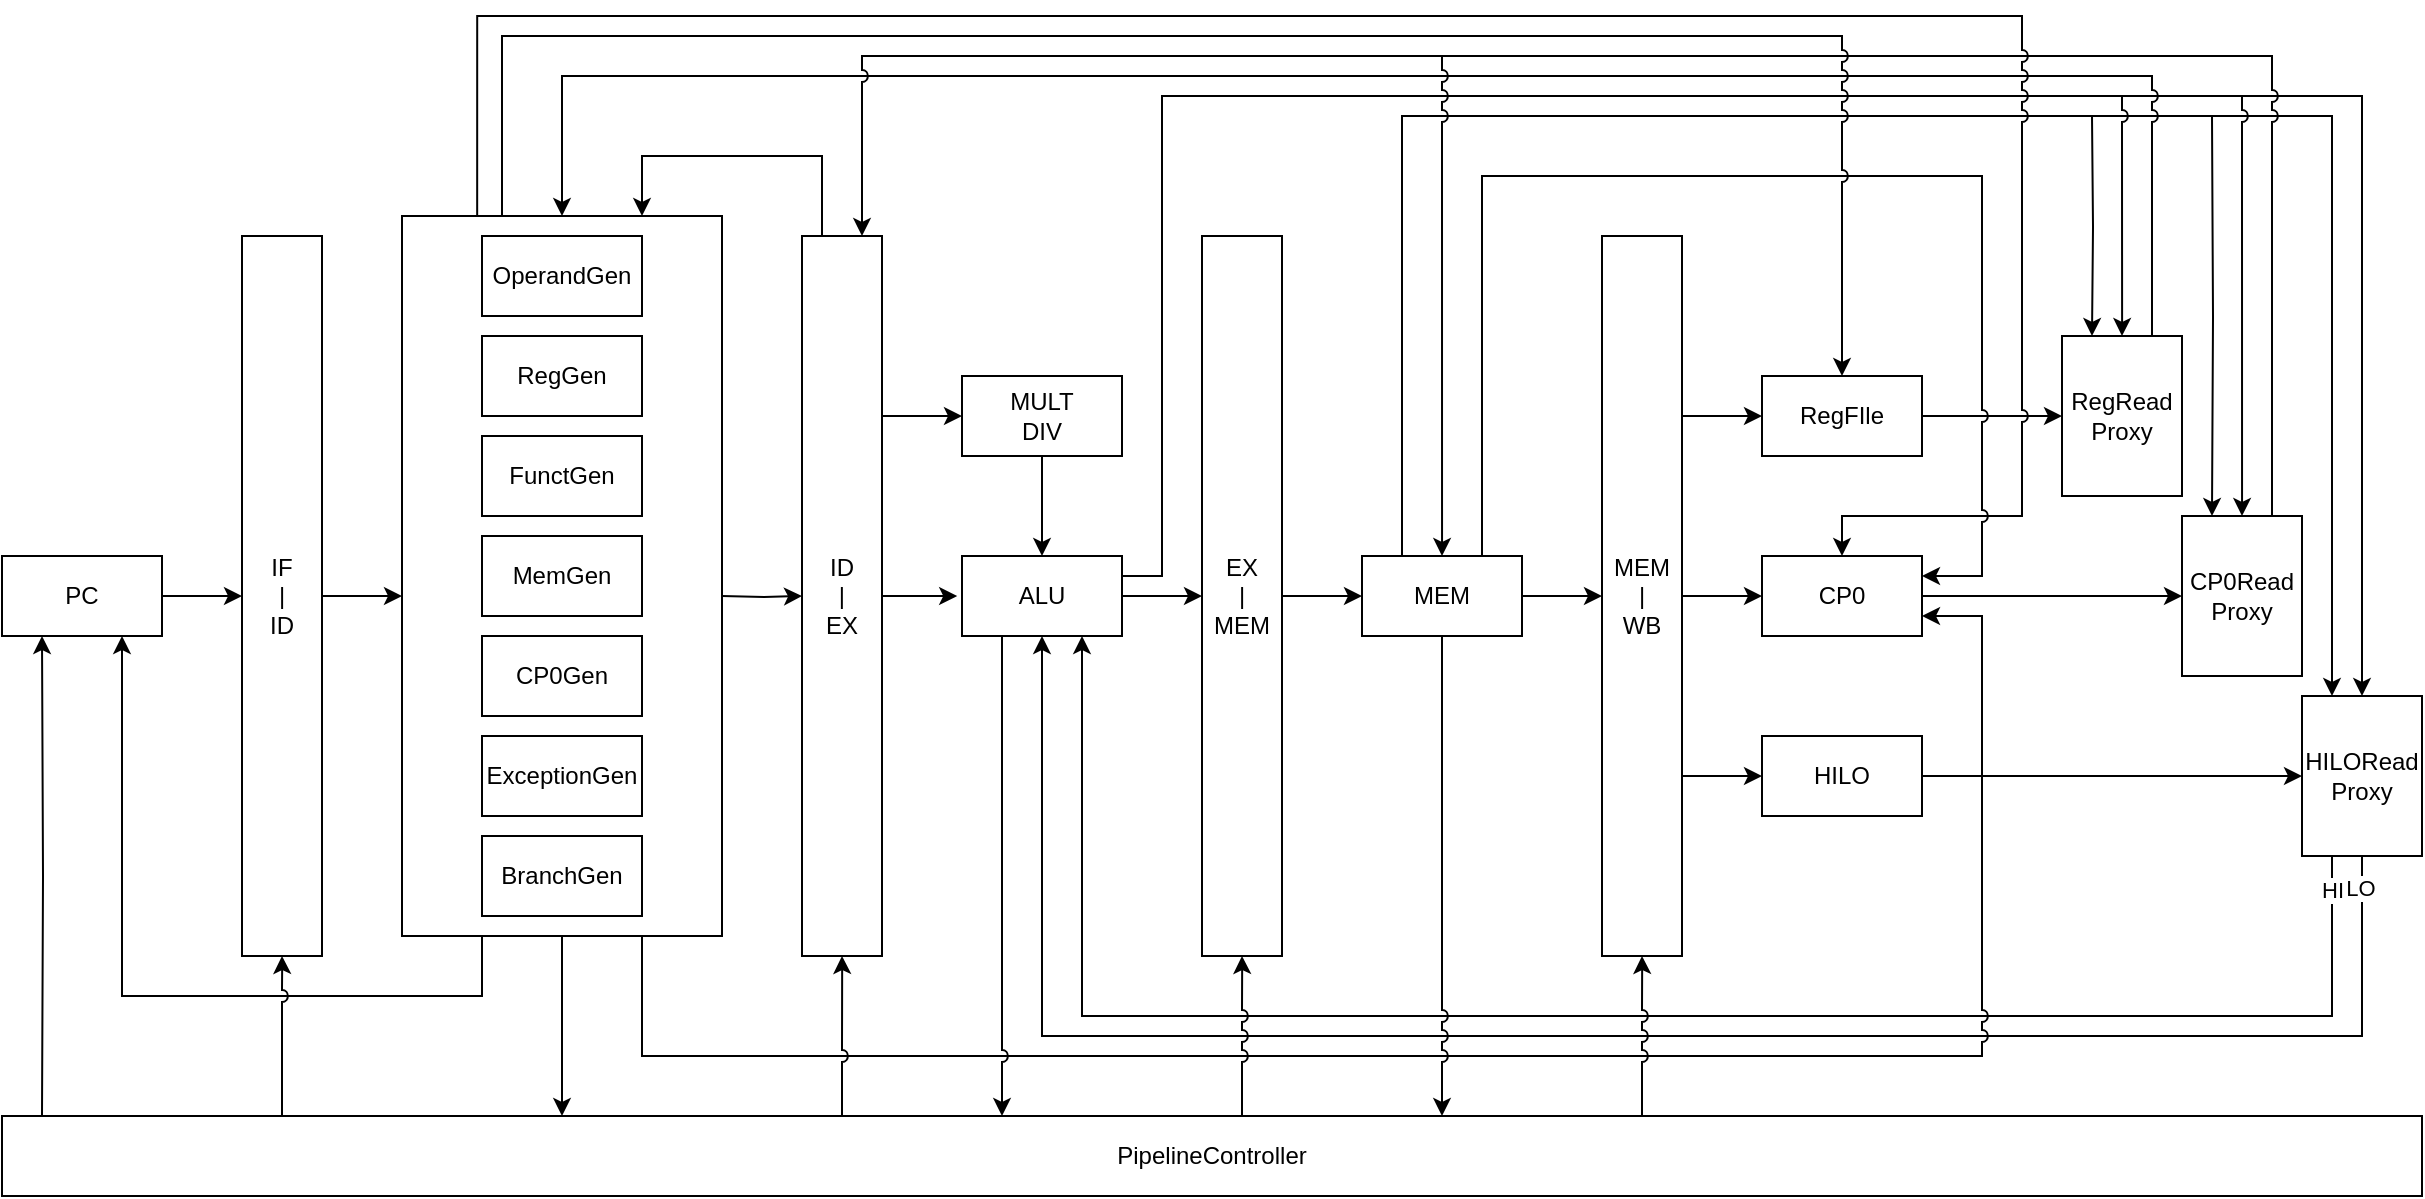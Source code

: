 <mxfile version="14.4.3" type="github">
  <diagram id="Vwi1EXBxK2TPIhp4Lb0i" name="Page-1">
    <mxGraphModel dx="604" dy="556" grid="1" gridSize="10" guides="1" tooltips="1" connect="1" arrows="1" fold="1" page="1" pageScale="1" pageWidth="1654" pageHeight="1169" math="0" shadow="0">
      <root>
        <mxCell id="0" />
        <mxCell id="1" parent="0" />
        <mxCell id="4f49OWtmn93uGcDpgc6W-15" value="" style="endArrow=none;html=1;" edge="1" parent="1">
          <mxGeometry width="50" height="50" relative="1" as="geometry">
            <mxPoint x="1340" y="210" as="sourcePoint" />
            <mxPoint x="1400" y="210" as="targetPoint" />
          </mxGeometry>
        </mxCell>
        <mxCell id="4f49OWtmn93uGcDpgc6W-16" value="" style="endArrow=none;html=1;" edge="1" parent="1">
          <mxGeometry width="50" height="50" relative="1" as="geometry">
            <mxPoint x="1325" y="220" as="sourcePoint" />
            <mxPoint x="1385" y="220" as="targetPoint" />
          </mxGeometry>
        </mxCell>
        <mxCell id="4f49OWtmn93uGcDpgc6W-14" value="" style="endArrow=none;html=1;exitX=1;exitY=0.25;exitDx=0;exitDy=0;jumpStyle=arc;rounded=0;" edge="1" parent="1" source="MmGtoHiQ9Y3kxAFWbWzb-9">
          <mxGeometry width="50" height="50" relative="1" as="geometry">
            <mxPoint x="840" y="320" as="sourcePoint" />
            <mxPoint x="1341.333" y="210" as="targetPoint" />
            <Array as="points">
              <mxPoint x="860" y="450" />
              <mxPoint x="860" y="210" />
            </Array>
          </mxGeometry>
        </mxCell>
        <mxCell id="4f49OWtmn93uGcDpgc6W-13" value="" style="endArrow=none;html=1;exitX=0.25;exitY=0;exitDx=0;exitDy=0;rounded=0;" edge="1" parent="1" source="MmGtoHiQ9Y3kxAFWbWzb-10">
          <mxGeometry width="50" height="50" relative="1" as="geometry">
            <mxPoint x="975" y="440" as="sourcePoint" />
            <mxPoint x="1325" y="220" as="targetPoint" />
            <Array as="points">
              <mxPoint x="980" y="220" />
            </Array>
          </mxGeometry>
        </mxCell>
        <mxCell id="MmGtoHiQ9Y3kxAFWbWzb-74" style="edgeStyle=orthogonalEdgeStyle;rounded=0;orthogonalLoop=1;jettySize=auto;html=1;exitX=0.5;exitY=1;exitDx=0;exitDy=0;entryX=0.5;entryY=1;entryDx=0;entryDy=0;" parent="1" source="MmGtoHiQ9Y3kxAFWbWzb-53" target="MmGtoHiQ9Y3kxAFWbWzb-9" edge="1">
          <mxGeometry relative="1" as="geometry">
            <Array as="points">
              <mxPoint x="1460" y="680" />
              <mxPoint x="800" y="680" />
            </Array>
          </mxGeometry>
        </mxCell>
        <mxCell id="4f49OWtmn93uGcDpgc6W-23" value="LO" style="edgeLabel;html=1;align=center;verticalAlign=middle;resizable=0;points=[];" vertex="1" connectable="0" parent="MmGtoHiQ9Y3kxAFWbWzb-74">
          <mxGeometry x="-0.967" y="-1" relative="1" as="geometry">
            <mxPoint as="offset" />
          </mxGeometry>
        </mxCell>
        <mxCell id="MmGtoHiQ9Y3kxAFWbWzb-75" style="edgeStyle=orthogonalEdgeStyle;rounded=0;orthogonalLoop=1;jettySize=auto;html=1;exitX=0.25;exitY=1;exitDx=0;exitDy=0;entryX=0.75;entryY=1;entryDx=0;entryDy=0;" parent="1" source="MmGtoHiQ9Y3kxAFWbWzb-53" target="MmGtoHiQ9Y3kxAFWbWzb-9" edge="1">
          <mxGeometry relative="1" as="geometry">
            <Array as="points">
              <mxPoint x="1445" y="670" />
              <mxPoint x="820" y="670" />
            </Array>
          </mxGeometry>
        </mxCell>
        <mxCell id="4f49OWtmn93uGcDpgc6W-20" value="HI" style="edgeLabel;html=1;align=center;verticalAlign=middle;resizable=0;points=[];" vertex="1" connectable="0" parent="MmGtoHiQ9Y3kxAFWbWzb-75">
          <mxGeometry x="-0.962" relative="1" as="geometry">
            <mxPoint as="offset" />
          </mxGeometry>
        </mxCell>
        <mxCell id="MmGtoHiQ9Y3kxAFWbWzb-37" style="edgeStyle=orthogonalEdgeStyle;rounded=0;orthogonalLoop=1;jettySize=auto;html=1;entryX=0.75;entryY=1;entryDx=0;entryDy=0;" parent="1" source="4f49OWtmn93uGcDpgc6W-8" target="MmGtoHiQ9Y3kxAFWbWzb-2" edge="1">
          <mxGeometry relative="1" as="geometry">
            <Array as="points">
              <mxPoint x="520" y="660" />
              <mxPoint x="340" y="660" />
            </Array>
            <mxPoint x="500" y="650" as="sourcePoint" />
          </mxGeometry>
        </mxCell>
        <mxCell id="MmGtoHiQ9Y3kxAFWbWzb-41" style="edgeStyle=orthogonalEdgeStyle;rounded=0;orthogonalLoop=1;jettySize=auto;html=1;entryX=1;entryY=0.75;entryDx=0;entryDy=0;jumpStyle=arc;" parent="1" source="4f49OWtmn93uGcDpgc6W-8" target="MmGtoHiQ9Y3kxAFWbWzb-12" edge="1">
          <mxGeometry relative="1" as="geometry">
            <Array as="points">
              <mxPoint x="600" y="690" />
              <mxPoint x="1270" y="690" />
              <mxPoint x="1270" y="470" />
            </Array>
            <mxPoint x="620" y="670" as="sourcePoint" />
          </mxGeometry>
        </mxCell>
        <mxCell id="MmGtoHiQ9Y3kxAFWbWzb-76" style="edgeStyle=orthogonalEdgeStyle;rounded=0;orthogonalLoop=1;jettySize=auto;html=1;jumpStyle=arc;" parent="1" target="MmGtoHiQ9Y3kxAFWbWzb-53" edge="1">
          <mxGeometry relative="1" as="geometry">
            <Array as="points">
              <mxPoint x="1460" y="210" />
            </Array>
            <mxPoint x="1400" y="210" as="sourcePoint" />
          </mxGeometry>
        </mxCell>
        <mxCell id="MmGtoHiQ9Y3kxAFWbWzb-77" style="edgeStyle=orthogonalEdgeStyle;rounded=0;orthogonalLoop=1;jettySize=auto;html=1;entryX=0.25;entryY=0;entryDx=0;entryDy=0;endFill=1;snapToPoint=0;" parent="1" target="MmGtoHiQ9Y3kxAFWbWzb-53" edge="1">
          <mxGeometry relative="1" as="geometry">
            <Array as="points">
              <mxPoint x="1445" y="220" />
            </Array>
            <mxPoint x="1385" y="220" as="sourcePoint" />
          </mxGeometry>
        </mxCell>
        <mxCell id="MmGtoHiQ9Y3kxAFWbWzb-1" value="PipelineController" style="rounded=0;whiteSpace=wrap;html=1;direction=south;" parent="1" vertex="1">
          <mxGeometry x="280" y="720" width="1210" height="40" as="geometry" />
        </mxCell>
        <mxCell id="MmGtoHiQ9Y3kxAFWbWzb-15" style="edgeStyle=orthogonalEdgeStyle;rounded=0;orthogonalLoop=1;jettySize=auto;html=1;exitX=1;exitY=0.5;exitDx=0;exitDy=0;" parent="1" source="MmGtoHiQ9Y3kxAFWbWzb-2" target="MmGtoHiQ9Y3kxAFWbWzb-3" edge="1">
          <mxGeometry relative="1" as="geometry" />
        </mxCell>
        <mxCell id="MmGtoHiQ9Y3kxAFWbWzb-38" style="edgeStyle=orthogonalEdgeStyle;rounded=0;orthogonalLoop=1;jettySize=auto;html=1;entryX=0.25;entryY=1;entryDx=0;entryDy=0;" parent="1" target="MmGtoHiQ9Y3kxAFWbWzb-2" edge="1">
          <mxGeometry relative="1" as="geometry">
            <mxPoint x="300" y="720" as="sourcePoint" />
          </mxGeometry>
        </mxCell>
        <mxCell id="MmGtoHiQ9Y3kxAFWbWzb-2" value="PC" style="rounded=0;whiteSpace=wrap;html=1;" parent="1" vertex="1">
          <mxGeometry x="280" y="440" width="80" height="40" as="geometry" />
        </mxCell>
        <mxCell id="MmGtoHiQ9Y3kxAFWbWzb-16" style="edgeStyle=orthogonalEdgeStyle;rounded=0;orthogonalLoop=1;jettySize=auto;html=1;exitX=1;exitY=0.5;exitDx=0;exitDy=0;entryX=0;entryY=0.5;entryDx=0;entryDy=0;" parent="1" source="MmGtoHiQ9Y3kxAFWbWzb-3" edge="1">
          <mxGeometry relative="1" as="geometry">
            <mxPoint x="480" y="460" as="targetPoint" />
          </mxGeometry>
        </mxCell>
        <mxCell id="MmGtoHiQ9Y3kxAFWbWzb-28" style="edgeStyle=orthogonalEdgeStyle;rounded=0;orthogonalLoop=1;jettySize=auto;html=1;entryX=0.5;entryY=1;entryDx=0;entryDy=0;jumpStyle=arc;" parent="1" target="MmGtoHiQ9Y3kxAFWbWzb-3" edge="1">
          <mxGeometry relative="1" as="geometry">
            <mxPoint x="420" y="720" as="sourcePoint" />
          </mxGeometry>
        </mxCell>
        <mxCell id="MmGtoHiQ9Y3kxAFWbWzb-3" value="IF&lt;br&gt;|&lt;br&gt;ID" style="rounded=0;whiteSpace=wrap;html=1;" parent="1" vertex="1">
          <mxGeometry x="400" y="280" width="40" height="360" as="geometry" />
        </mxCell>
        <mxCell id="MmGtoHiQ9Y3kxAFWbWzb-19" style="edgeStyle=orthogonalEdgeStyle;rounded=0;orthogonalLoop=1;jettySize=auto;html=1;exitX=1;exitY=0.25;exitDx=0;exitDy=0;entryX=0;entryY=0.5;entryDx=0;entryDy=0;" parent="1" source="MmGtoHiQ9Y3kxAFWbWzb-4" target="MmGtoHiQ9Y3kxAFWbWzb-8" edge="1">
          <mxGeometry relative="1" as="geometry" />
        </mxCell>
        <mxCell id="MmGtoHiQ9Y3kxAFWbWzb-20" style="edgeStyle=orthogonalEdgeStyle;rounded=0;orthogonalLoop=1;jettySize=auto;html=1;exitX=1;exitY=0.5;exitDx=0;exitDy=0;entryX=-0.03;entryY=0.482;entryDx=0;entryDy=0;entryPerimeter=0;" parent="1" source="MmGtoHiQ9Y3kxAFWbWzb-4" target="MmGtoHiQ9Y3kxAFWbWzb-9" edge="1">
          <mxGeometry relative="1" as="geometry" />
        </mxCell>
        <mxCell id="MmGtoHiQ9Y3kxAFWbWzb-29" style="edgeStyle=orthogonalEdgeStyle;rounded=0;orthogonalLoop=1;jettySize=auto;html=1;entryX=0.5;entryY=1;entryDx=0;entryDy=0;jumpStyle=arc;" parent="1" target="MmGtoHiQ9Y3kxAFWbWzb-4" edge="1">
          <mxGeometry relative="1" as="geometry">
            <mxPoint x="700" y="720" as="sourcePoint" />
          </mxGeometry>
        </mxCell>
        <mxCell id="MmGtoHiQ9Y3kxAFWbWzb-39" style="edgeStyle=orthogonalEdgeStyle;rounded=0;orthogonalLoop=1;jettySize=auto;html=1;exitX=0.25;exitY=0;exitDx=0;exitDy=0;entryX=0.75;entryY=0;entryDx=0;entryDy=0;" parent="1" source="MmGtoHiQ9Y3kxAFWbWzb-4" target="4f49OWtmn93uGcDpgc6W-8" edge="1">
          <mxGeometry relative="1" as="geometry">
            <Array as="points">
              <mxPoint x="690" y="240" />
              <mxPoint x="600" y="240" />
            </Array>
            <mxPoint x="620" y="240" as="targetPoint" />
          </mxGeometry>
        </mxCell>
        <mxCell id="MmGtoHiQ9Y3kxAFWbWzb-4" value="ID&lt;br&gt;|&lt;br&gt;EX" style="rounded=0;whiteSpace=wrap;html=1;" parent="1" vertex="1">
          <mxGeometry x="680" y="280" width="40" height="360" as="geometry" />
        </mxCell>
        <mxCell id="MmGtoHiQ9Y3kxAFWbWzb-23" style="edgeStyle=orthogonalEdgeStyle;rounded=0;orthogonalLoop=1;jettySize=auto;html=1;exitX=1;exitY=0.5;exitDx=0;exitDy=0;entryX=0;entryY=0.5;entryDx=0;entryDy=0;" parent="1" source="MmGtoHiQ9Y3kxAFWbWzb-5" target="MmGtoHiQ9Y3kxAFWbWzb-10" edge="1">
          <mxGeometry relative="1" as="geometry" />
        </mxCell>
        <mxCell id="MmGtoHiQ9Y3kxAFWbWzb-30" style="edgeStyle=orthogonalEdgeStyle;rounded=0;orthogonalLoop=1;jettySize=auto;html=1;entryX=0.5;entryY=1;entryDx=0;entryDy=0;jumpStyle=arc;" parent="1" target="MmGtoHiQ9Y3kxAFWbWzb-5" edge="1">
          <mxGeometry relative="1" as="geometry">
            <mxPoint x="900" y="720" as="sourcePoint" />
          </mxGeometry>
        </mxCell>
        <mxCell id="MmGtoHiQ9Y3kxAFWbWzb-5" value="EX&lt;br&gt;|&lt;br&gt;MEM" style="rounded=0;whiteSpace=wrap;html=1;" parent="1" vertex="1">
          <mxGeometry x="880" y="280" width="40" height="360" as="geometry" />
        </mxCell>
        <mxCell id="MmGtoHiQ9Y3kxAFWbWzb-25" style="edgeStyle=orthogonalEdgeStyle;rounded=0;orthogonalLoop=1;jettySize=auto;html=1;exitX=1;exitY=0.5;exitDx=0;exitDy=0;entryX=0;entryY=0.5;entryDx=0;entryDy=0;" parent="1" source="MmGtoHiQ9Y3kxAFWbWzb-6" target="MmGtoHiQ9Y3kxAFWbWzb-12" edge="1">
          <mxGeometry relative="1" as="geometry" />
        </mxCell>
        <mxCell id="MmGtoHiQ9Y3kxAFWbWzb-26" style="edgeStyle=orthogonalEdgeStyle;rounded=0;orthogonalLoop=1;jettySize=auto;html=1;exitX=1;exitY=0.25;exitDx=0;exitDy=0;entryX=0;entryY=0.5;entryDx=0;entryDy=0;" parent="1" source="MmGtoHiQ9Y3kxAFWbWzb-6" target="MmGtoHiQ9Y3kxAFWbWzb-11" edge="1">
          <mxGeometry relative="1" as="geometry" />
        </mxCell>
        <mxCell id="MmGtoHiQ9Y3kxAFWbWzb-27" style="edgeStyle=orthogonalEdgeStyle;rounded=0;orthogonalLoop=1;jettySize=auto;html=1;exitX=1;exitY=0.75;exitDx=0;exitDy=0;entryX=0;entryY=0.5;entryDx=0;entryDy=0;" parent="1" source="MmGtoHiQ9Y3kxAFWbWzb-6" target="MmGtoHiQ9Y3kxAFWbWzb-13" edge="1">
          <mxGeometry relative="1" as="geometry" />
        </mxCell>
        <mxCell id="MmGtoHiQ9Y3kxAFWbWzb-40" style="edgeStyle=orthogonalEdgeStyle;rounded=0;orthogonalLoop=1;jettySize=auto;html=1;entryX=0.5;entryY=1;entryDx=0;entryDy=0;jumpStyle=arc;" parent="1" target="MmGtoHiQ9Y3kxAFWbWzb-6" edge="1">
          <mxGeometry relative="1" as="geometry">
            <mxPoint x="1100" y="720" as="sourcePoint" />
          </mxGeometry>
        </mxCell>
        <mxCell id="MmGtoHiQ9Y3kxAFWbWzb-6" value="MEM&lt;br&gt;|&lt;br&gt;WB" style="rounded=0;whiteSpace=wrap;html=1;" parent="1" vertex="1">
          <mxGeometry x="1080" y="280" width="40" height="360" as="geometry" />
        </mxCell>
        <mxCell id="MmGtoHiQ9Y3kxAFWbWzb-17" style="edgeStyle=orthogonalEdgeStyle;rounded=0;orthogonalLoop=1;jettySize=auto;html=1;exitX=1;exitY=0.5;exitDx=0;exitDy=0;entryX=0;entryY=0.5;entryDx=0;entryDy=0;" parent="1" target="MmGtoHiQ9Y3kxAFWbWzb-4" edge="1">
          <mxGeometry relative="1" as="geometry">
            <mxPoint x="640" y="460" as="sourcePoint" />
          </mxGeometry>
        </mxCell>
        <mxCell id="MmGtoHiQ9Y3kxAFWbWzb-36" style="edgeStyle=orthogonalEdgeStyle;rounded=0;orthogonalLoop=1;jettySize=auto;html=1;exitX=0.5;exitY=1;exitDx=0;exitDy=0;" parent="1" source="4f49OWtmn93uGcDpgc6W-8" edge="1">
          <mxGeometry relative="1" as="geometry">
            <mxPoint x="600" y="660" as="sourcePoint" />
            <mxPoint x="560" y="720" as="targetPoint" />
            <Array as="points">
              <mxPoint x="560" y="720" />
            </Array>
          </mxGeometry>
        </mxCell>
        <mxCell id="MmGtoHiQ9Y3kxAFWbWzb-21" style="edgeStyle=orthogonalEdgeStyle;rounded=0;orthogonalLoop=1;jettySize=auto;html=1;exitX=0.5;exitY=1;exitDx=0;exitDy=0;entryX=0.5;entryY=0;entryDx=0;entryDy=0;" parent="1" source="MmGtoHiQ9Y3kxAFWbWzb-8" target="MmGtoHiQ9Y3kxAFWbWzb-9" edge="1">
          <mxGeometry relative="1" as="geometry" />
        </mxCell>
        <mxCell id="MmGtoHiQ9Y3kxAFWbWzb-8" value="MULT&lt;br&gt;DIV" style="rounded=0;whiteSpace=wrap;html=1;" parent="1" vertex="1">
          <mxGeometry x="760" y="350" width="80" height="40" as="geometry" />
        </mxCell>
        <mxCell id="MmGtoHiQ9Y3kxAFWbWzb-22" style="edgeStyle=orthogonalEdgeStyle;rounded=0;orthogonalLoop=1;jettySize=auto;html=1;exitX=1;exitY=0.5;exitDx=0;exitDy=0;entryX=0;entryY=0.5;entryDx=0;entryDy=0;" parent="1" source="MmGtoHiQ9Y3kxAFWbWzb-9" target="MmGtoHiQ9Y3kxAFWbWzb-5" edge="1">
          <mxGeometry relative="1" as="geometry" />
        </mxCell>
        <mxCell id="MmGtoHiQ9Y3kxAFWbWzb-34" style="edgeStyle=orthogonalEdgeStyle;rounded=0;orthogonalLoop=1;jettySize=auto;html=1;exitX=0.25;exitY=1;exitDx=0;exitDy=0;jumpStyle=arc;" parent="1" source="MmGtoHiQ9Y3kxAFWbWzb-9" edge="1">
          <mxGeometry relative="1" as="geometry">
            <mxPoint x="780" y="720" as="targetPoint" />
          </mxGeometry>
        </mxCell>
        <mxCell id="MmGtoHiQ9Y3kxAFWbWzb-9" value="ALU" style="rounded=0;whiteSpace=wrap;html=1;" parent="1" vertex="1">
          <mxGeometry x="760" y="440" width="80" height="40" as="geometry" />
        </mxCell>
        <mxCell id="MmGtoHiQ9Y3kxAFWbWzb-24" style="edgeStyle=orthogonalEdgeStyle;rounded=0;orthogonalLoop=1;jettySize=auto;html=1;exitX=1;exitY=0.5;exitDx=0;exitDy=0;entryX=0;entryY=0.5;entryDx=0;entryDy=0;" parent="1" source="MmGtoHiQ9Y3kxAFWbWzb-10" target="MmGtoHiQ9Y3kxAFWbWzb-6" edge="1">
          <mxGeometry relative="1" as="geometry" />
        </mxCell>
        <mxCell id="MmGtoHiQ9Y3kxAFWbWzb-71" style="edgeStyle=orthogonalEdgeStyle;rounded=0;orthogonalLoop=1;jettySize=auto;html=1;exitX=0.5;exitY=1;exitDx=0;exitDy=0;jumpStyle=arc;" parent="1" source="MmGtoHiQ9Y3kxAFWbWzb-10" edge="1">
          <mxGeometry relative="1" as="geometry">
            <mxPoint x="1000" y="720" as="targetPoint" />
          </mxGeometry>
        </mxCell>
        <mxCell id="MmGtoHiQ9Y3kxAFWbWzb-10" value="MEM" style="rounded=0;whiteSpace=wrap;html=1;" parent="1" vertex="1">
          <mxGeometry x="960" y="440" width="80" height="40" as="geometry" />
        </mxCell>
        <mxCell id="MmGtoHiQ9Y3kxAFWbWzb-55" style="edgeStyle=orthogonalEdgeStyle;rounded=0;orthogonalLoop=1;jettySize=auto;html=1;exitX=1;exitY=0.5;exitDx=0;exitDy=0;entryX=0;entryY=0.5;entryDx=0;entryDy=0;" parent="1" source="MmGtoHiQ9Y3kxAFWbWzb-11" target="MmGtoHiQ9Y3kxAFWbWzb-48" edge="1">
          <mxGeometry relative="1" as="geometry" />
        </mxCell>
        <mxCell id="MmGtoHiQ9Y3kxAFWbWzb-11" value="RegFIle" style="rounded=0;whiteSpace=wrap;html=1;" parent="1" vertex="1">
          <mxGeometry x="1160" y="350" width="80" height="40" as="geometry" />
        </mxCell>
        <mxCell id="MmGtoHiQ9Y3kxAFWbWzb-54" style="edgeStyle=orthogonalEdgeStyle;rounded=0;orthogonalLoop=1;jettySize=auto;html=1;exitX=1;exitY=0.5;exitDx=0;exitDy=0;entryX=0;entryY=0.5;entryDx=0;entryDy=0;" parent="1" source="MmGtoHiQ9Y3kxAFWbWzb-12" target="MmGtoHiQ9Y3kxAFWbWzb-52" edge="1">
          <mxGeometry relative="1" as="geometry" />
        </mxCell>
        <mxCell id="MmGtoHiQ9Y3kxAFWbWzb-12" value="CP0" style="rounded=0;whiteSpace=wrap;html=1;" parent="1" vertex="1">
          <mxGeometry x="1160" y="440" width="80" height="40" as="geometry" />
        </mxCell>
        <mxCell id="MmGtoHiQ9Y3kxAFWbWzb-56" style="edgeStyle=orthogonalEdgeStyle;rounded=0;orthogonalLoop=1;jettySize=auto;html=1;exitX=1;exitY=0.5;exitDx=0;exitDy=0;entryX=0;entryY=0.5;entryDx=0;entryDy=0;" parent="1" source="MmGtoHiQ9Y3kxAFWbWzb-13" target="MmGtoHiQ9Y3kxAFWbWzb-53" edge="1">
          <mxGeometry relative="1" as="geometry" />
        </mxCell>
        <mxCell id="MmGtoHiQ9Y3kxAFWbWzb-13" value="HILO" style="rounded=0;whiteSpace=wrap;html=1;" parent="1" vertex="1">
          <mxGeometry x="1160" y="530" width="80" height="40" as="geometry" />
        </mxCell>
        <mxCell id="MmGtoHiQ9Y3kxAFWbWzb-78" style="edgeStyle=orthogonalEdgeStyle;rounded=0;orthogonalLoop=1;jettySize=auto;html=1;exitX=0.25;exitY=0;exitDx=0;exitDy=0;entryX=0.25;entryY=0;entryDx=0;entryDy=0;" parent="1" target="MmGtoHiQ9Y3kxAFWbWzb-48" edge="1">
          <mxGeometry relative="1" as="geometry">
            <mxPoint x="1325" y="220" as="sourcePoint" />
          </mxGeometry>
        </mxCell>
        <mxCell id="MmGtoHiQ9Y3kxAFWbWzb-48" value="RegRead&lt;br&gt;Proxy" style="rounded=0;whiteSpace=wrap;html=1;" parent="1" vertex="1">
          <mxGeometry x="1310" y="330" width="60" height="80" as="geometry" />
        </mxCell>
        <mxCell id="MmGtoHiQ9Y3kxAFWbWzb-82" style="edgeStyle=orthogonalEdgeStyle;rounded=0;orthogonalLoop=1;jettySize=auto;html=1;exitX=0.25;exitY=0;exitDx=0;exitDy=0;entryX=0.25;entryY=0;entryDx=0;entryDy=0;" parent="1" target="MmGtoHiQ9Y3kxAFWbWzb-52" edge="1">
          <mxGeometry relative="1" as="geometry">
            <mxPoint x="1385" y="220" as="sourcePoint" />
          </mxGeometry>
        </mxCell>
        <mxCell id="MmGtoHiQ9Y3kxAFWbWzb-52" value="CP0Read&lt;br&gt;Proxy" style="rounded=0;whiteSpace=wrap;html=1;" parent="1" vertex="1">
          <mxGeometry x="1370" y="420" width="60" height="80" as="geometry" />
        </mxCell>
        <mxCell id="MmGtoHiQ9Y3kxAFWbWzb-53" value="HILORead&lt;br&gt;Proxy" style="rounded=0;whiteSpace=wrap;html=1;" parent="1" vertex="1">
          <mxGeometry x="1430" y="510" width="60" height="80" as="geometry" />
        </mxCell>
        <mxCell id="MmGtoHiQ9Y3kxAFWbWzb-79" style="edgeStyle=orthogonalEdgeStyle;rounded=0;orthogonalLoop=1;jettySize=auto;html=1;exitX=0.5;exitY=0;exitDx=0;exitDy=0;entryX=0.5;entryY=0;entryDx=0;entryDy=0;jumpStyle=arc;" parent="1" target="MmGtoHiQ9Y3kxAFWbWzb-48" edge="1">
          <mxGeometry relative="1" as="geometry">
            <mxPoint x="1340" y="210" as="sourcePoint" />
          </mxGeometry>
        </mxCell>
        <mxCell id="MmGtoHiQ9Y3kxAFWbWzb-81" style="edgeStyle=orthogonalEdgeStyle;rounded=0;orthogonalLoop=1;jettySize=auto;html=1;exitX=0.5;exitY=0;exitDx=0;exitDy=0;entryX=0.5;entryY=0;entryDx=0;entryDy=0;jumpStyle=arc;" parent="1" target="MmGtoHiQ9Y3kxAFWbWzb-52" edge="1">
          <mxGeometry relative="1" as="geometry">
            <mxPoint x="1400" y="210" as="sourcePoint" />
          </mxGeometry>
        </mxCell>
        <mxCell id="MmGtoHiQ9Y3kxAFWbWzb-66" style="edgeStyle=orthogonalEdgeStyle;rounded=0;orthogonalLoop=1;jettySize=auto;html=1;exitX=0.75;exitY=0;exitDx=0;exitDy=0;jumpStyle=arc;entryX=0.5;entryY=0;entryDx=0;entryDy=0;" parent="1" source="MmGtoHiQ9Y3kxAFWbWzb-48" target="4f49OWtmn93uGcDpgc6W-8" edge="1">
          <mxGeometry relative="1" as="geometry">
            <Array as="points">
              <mxPoint x="1355" y="200" />
              <mxPoint x="560" y="200" />
            </Array>
            <mxPoint x="600" y="200" as="targetPoint" />
          </mxGeometry>
        </mxCell>
        <mxCell id="MmGtoHiQ9Y3kxAFWbWzb-67" style="edgeStyle=orthogonalEdgeStyle;rounded=0;orthogonalLoop=1;jettySize=auto;html=1;entryX=0.75;entryY=0;entryDx=0;entryDy=0;jumpStyle=arc;" parent="1" target="MmGtoHiQ9Y3kxAFWbWzb-4" edge="1">
          <mxGeometry relative="1" as="geometry">
            <Array as="points">
              <mxPoint x="710" y="190" />
            </Array>
            <mxPoint x="1000" y="190" as="sourcePoint" />
          </mxGeometry>
        </mxCell>
        <mxCell id="MmGtoHiQ9Y3kxAFWbWzb-68" style="edgeStyle=orthogonalEdgeStyle;rounded=0;orthogonalLoop=1;jettySize=auto;html=1;entryX=0.5;entryY=0;entryDx=0;entryDy=0;jumpStyle=arc;" parent="1" target="MmGtoHiQ9Y3kxAFWbWzb-10" edge="1">
          <mxGeometry relative="1" as="geometry">
            <mxPoint x="1000" y="190" as="sourcePoint" />
          </mxGeometry>
        </mxCell>
        <mxCell id="4f49OWtmn93uGcDpgc6W-8" value="&lt;blockquote style=&quot;margin: 0 0 0 40px ; border: none ; padding: 0px&quot;&gt;&lt;/blockquote&gt;" style="rounded=0;whiteSpace=wrap;html=1;align=left;" vertex="1" parent="1">
          <mxGeometry x="480" y="270" width="160" height="360" as="geometry" />
        </mxCell>
        <mxCell id="4f49OWtmn93uGcDpgc6W-1" value="OperandGen" style="rounded=0;whiteSpace=wrap;html=1;" vertex="1" parent="1">
          <mxGeometry x="520" y="280" width="80" height="40" as="geometry" />
        </mxCell>
        <mxCell id="4f49OWtmn93uGcDpgc6W-2" value="CP0Gen" style="rounded=0;whiteSpace=wrap;html=1;" vertex="1" parent="1">
          <mxGeometry x="520" y="480" width="80" height="40" as="geometry" />
        </mxCell>
        <mxCell id="4f49OWtmn93uGcDpgc6W-3" value="ExceptionGen" style="rounded=0;whiteSpace=wrap;html=1;" vertex="1" parent="1">
          <mxGeometry x="520" y="530" width="80" height="40" as="geometry" />
        </mxCell>
        <mxCell id="4f49OWtmn93uGcDpgc6W-4" value="FunctGen" style="rounded=0;whiteSpace=wrap;html=1;" vertex="1" parent="1">
          <mxGeometry x="520" y="380" width="80" height="40" as="geometry" />
        </mxCell>
        <mxCell id="4f49OWtmn93uGcDpgc6W-5" value="MemGen" style="rounded=0;whiteSpace=wrap;html=1;" vertex="1" parent="1">
          <mxGeometry x="520" y="430" width="80" height="40" as="geometry" />
        </mxCell>
        <mxCell id="4f49OWtmn93uGcDpgc6W-6" value="BranchGen" style="rounded=0;whiteSpace=wrap;html=1;" vertex="1" parent="1">
          <mxGeometry x="520" y="580" width="80" height="40" as="geometry" />
        </mxCell>
        <mxCell id="4f49OWtmn93uGcDpgc6W-7" value="RegGen" style="rounded=0;whiteSpace=wrap;html=1;" vertex="1" parent="1">
          <mxGeometry x="520" y="330" width="80" height="40" as="geometry" />
        </mxCell>
        <mxCell id="4f49OWtmn93uGcDpgc6W-9" style="edgeStyle=orthogonalEdgeStyle;rounded=0;orthogonalLoop=1;jettySize=auto;html=1;exitX=0.5;exitY=1;exitDx=0;exitDy=0;" edge="1" parent="1" source="4f49OWtmn93uGcDpgc6W-8" target="4f49OWtmn93uGcDpgc6W-8">
          <mxGeometry x="480" y="270" as="geometry" />
        </mxCell>
        <mxCell id="4f49OWtmn93uGcDpgc6W-12" value="" style="endArrow=none;html=1;entryX=0.75;entryY=0;entryDx=0;entryDy=0;rounded=0;jumpStyle=arc;" edge="1" parent="1" target="MmGtoHiQ9Y3kxAFWbWzb-52">
          <mxGeometry width="50" height="50" relative="1" as="geometry">
            <mxPoint x="1000" y="190" as="sourcePoint" />
            <mxPoint x="1220" y="410" as="targetPoint" />
            <Array as="points">
              <mxPoint x="1415" y="190" />
            </Array>
          </mxGeometry>
        </mxCell>
        <mxCell id="4f49OWtmn93uGcDpgc6W-19" style="edgeStyle=orthogonalEdgeStyle;rounded=0;jumpStyle=arc;orthogonalLoop=1;jettySize=auto;html=1;exitX=0.5;exitY=0;exitDx=0;exitDy=0;endFill=1;entryX=0.5;entryY=0;entryDx=0;entryDy=0;" edge="1" parent="1" target="MmGtoHiQ9Y3kxAFWbWzb-12">
          <mxGeometry relative="1" as="geometry">
            <mxPoint x="517.585" y="270" as="sourcePoint" />
            <Array as="points">
              <mxPoint x="518" y="170" />
              <mxPoint x="1290" y="170" />
              <mxPoint x="1290" y="420" />
              <mxPoint x="1200" y="420" />
            </Array>
          </mxGeometry>
        </mxCell>
        <mxCell id="MmGtoHiQ9Y3kxAFWbWzb-72" style="edgeStyle=orthogonalEdgeStyle;rounded=0;orthogonalLoop=1;jettySize=auto;html=1;exitX=0.75;exitY=0;exitDx=0;exitDy=0;entryX=1;entryY=0.25;entryDx=0;entryDy=0;jumpStyle=arc;" parent="1" source="MmGtoHiQ9Y3kxAFWbWzb-10" target="MmGtoHiQ9Y3kxAFWbWzb-12" edge="1">
          <mxGeometry relative="1" as="geometry">
            <Array as="points">
              <mxPoint x="1020" y="250" />
              <mxPoint x="1270" y="250" />
              <mxPoint x="1270" y="450" />
            </Array>
          </mxGeometry>
        </mxCell>
        <mxCell id="4f49OWtmn93uGcDpgc6W-18" style="edgeStyle=orthogonalEdgeStyle;rounded=0;jumpStyle=arc;orthogonalLoop=1;jettySize=auto;html=1;entryX=0.5;entryY=0;entryDx=0;entryDy=0;endFill=1;" edge="1" parent="1" target="MmGtoHiQ9Y3kxAFWbWzb-11">
          <mxGeometry relative="1" as="geometry">
            <mxPoint x="530" y="270" as="sourcePoint" />
            <Array as="points">
              <mxPoint x="530" y="270" />
              <mxPoint x="530" y="180" />
              <mxPoint x="1200" y="180" />
            </Array>
          </mxGeometry>
        </mxCell>
      </root>
    </mxGraphModel>
  </diagram>
</mxfile>
